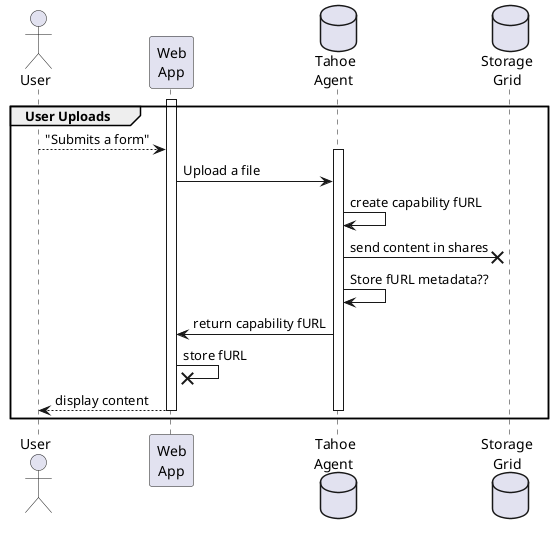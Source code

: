 @startuml
skinparam Shadowing false

actor "User" as user
participant "Web\nApp" as app
database "Tahoe\nAgent " as tahoe
database "Storage\nGrid" as grid

group User Uploads
activate app
user --> app : "Submits a form"
activate tahoe
app -> tahoe : Upload a file
tahoe -> tahoe : create capability fURL
tahoe -x  grid : send content in shares
tahoe -> tahoe : Store fURL metadata??
tahoe -> app : return capability fURL
app -x app : store fURL
app --> user : display content
deactivate tahoe
deactivate app

end
@enduml